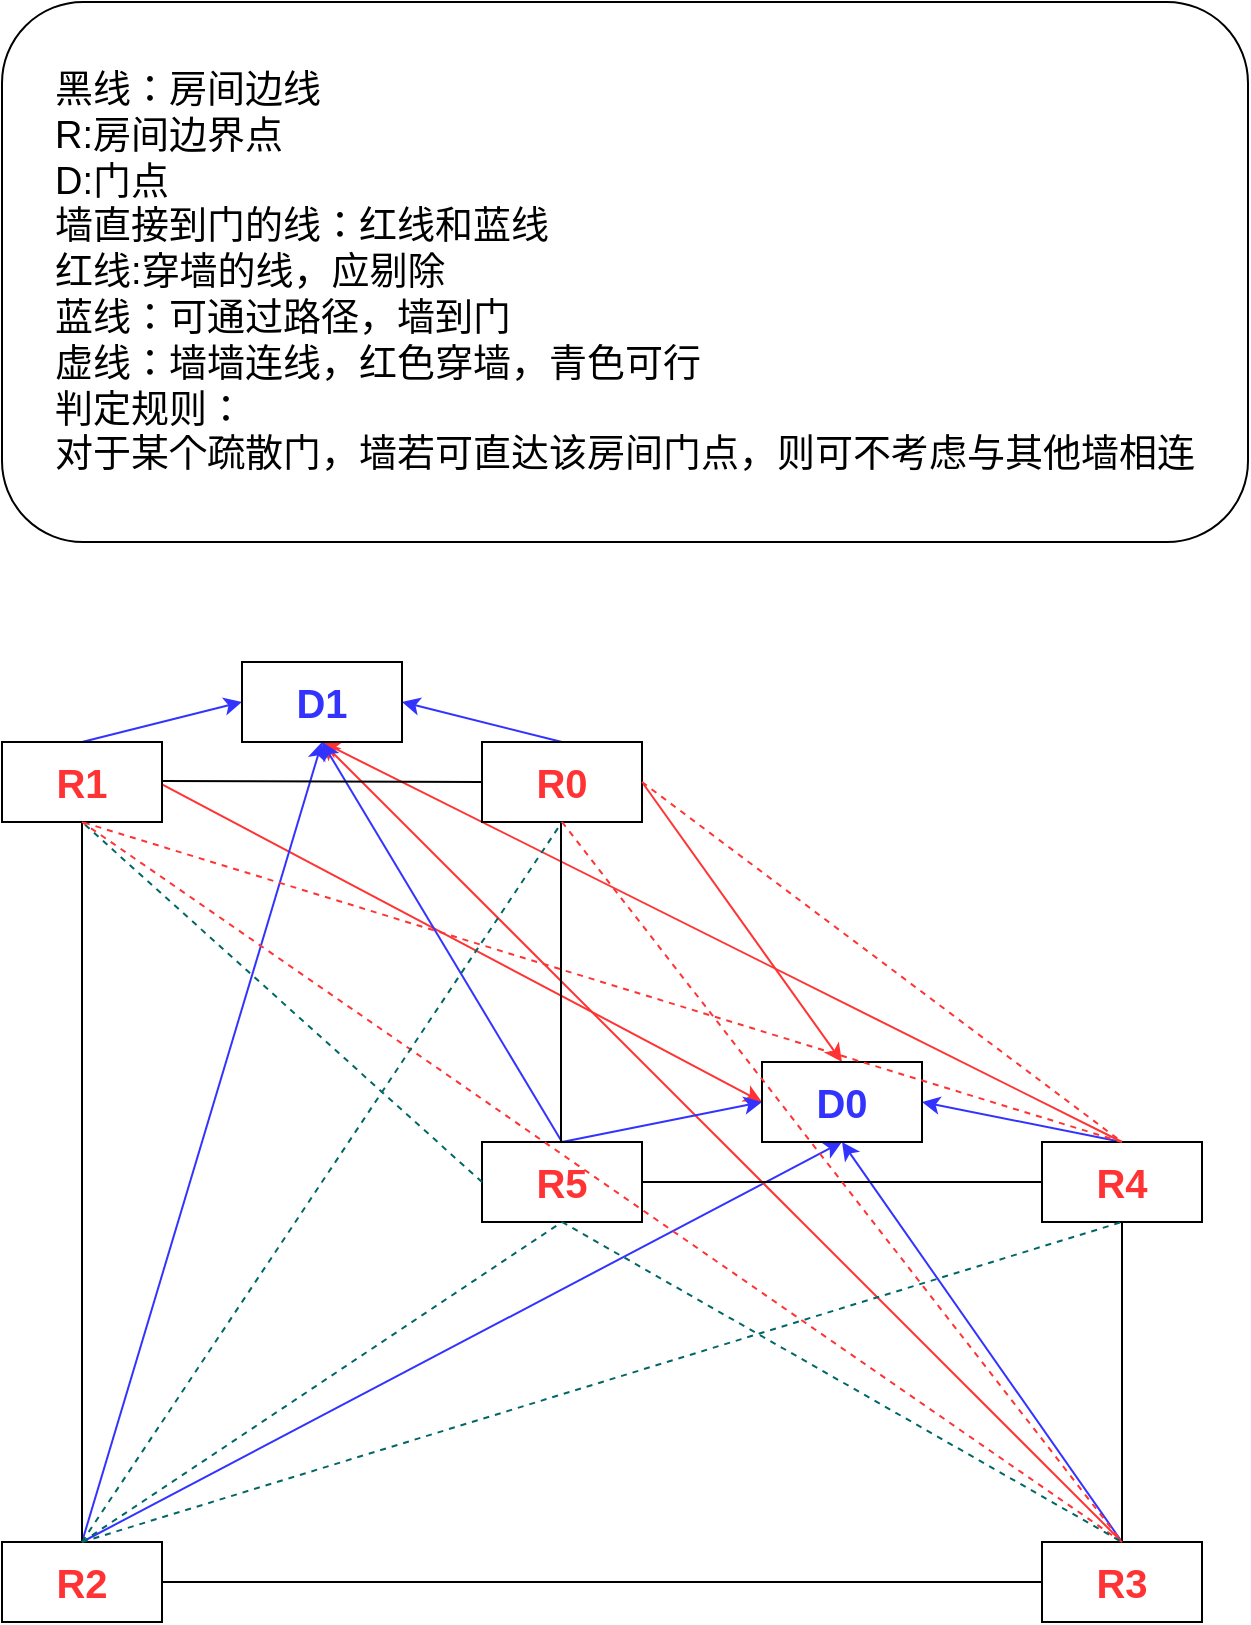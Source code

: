 <mxfile version="20.1.4" type="github">
  <diagram id="0pjU3X7fNCyHAQ0M_Ns7" name="第 1 页">
    <mxGraphModel dx="2585" dy="2613" grid="1" gridSize="10" guides="1" tooltips="1" connect="1" arrows="1" fold="1" page="1" pageScale="1" pageWidth="827" pageHeight="1169" math="0" shadow="0">
      <root>
        <mxCell id="0" />
        <mxCell id="1" parent="0" />
        <mxCell id="p2S-ftZfhc2I-dQ0Z8ts-49" style="edgeStyle=none;rounded=0;orthogonalLoop=1;jettySize=auto;html=1;exitX=0.5;exitY=0;exitDx=0;exitDy=0;entryX=0;entryY=0.5;entryDx=0;entryDy=0;fontSize=20;fontColor=#3333FF;strokeColor=#3333FF;" edge="1" parent="1" source="p2S-ftZfhc2I-dQ0Z8ts-1" target="p2S-ftZfhc2I-dQ0Z8ts-13">
          <mxGeometry relative="1" as="geometry" />
        </mxCell>
        <mxCell id="p2S-ftZfhc2I-dQ0Z8ts-50" style="edgeStyle=none;rounded=0;orthogonalLoop=1;jettySize=auto;html=1;exitX=0.5;exitY=0;exitDx=0;exitDy=0;entryX=0;entryY=0.5;entryDx=0;entryDy=0;fontSize=20;fontColor=#3333FF;strokeColor=#FF3333;" edge="1" parent="1" source="p2S-ftZfhc2I-dQ0Z8ts-1" target="p2S-ftZfhc2I-dQ0Z8ts-14">
          <mxGeometry relative="1" as="geometry" />
        </mxCell>
        <mxCell id="p2S-ftZfhc2I-dQ0Z8ts-1" value="&lt;b&gt;&lt;font color=&quot;#ff3333&quot; style=&quot;font-size: 20px;&quot;&gt;R1&lt;/font&gt;&lt;/b&gt;" style="rounded=0;whiteSpace=wrap;html=1;" vertex="1" parent="1">
          <mxGeometry x="40" y="80" width="80" height="40" as="geometry" />
        </mxCell>
        <mxCell id="p2S-ftZfhc2I-dQ0Z8ts-39" style="edgeStyle=none;rounded=0;orthogonalLoop=1;jettySize=auto;html=1;exitX=0.5;exitY=0;exitDx=0;exitDy=0;entryX=0.5;entryY=1;entryDx=0;entryDy=0;fontSize=20;fontColor=#3333FF;strokeColor=#3333FF;" edge="1" parent="1" source="p2S-ftZfhc2I-dQ0Z8ts-8" target="p2S-ftZfhc2I-dQ0Z8ts-13">
          <mxGeometry relative="1" as="geometry" />
        </mxCell>
        <mxCell id="p2S-ftZfhc2I-dQ0Z8ts-44" style="edgeStyle=none;rounded=0;orthogonalLoop=1;jettySize=auto;html=1;exitX=0.5;exitY=0;exitDx=0;exitDy=0;fontSize=20;fontColor=#3333FF;strokeColor=#3333FF;" edge="1" parent="1" source="p2S-ftZfhc2I-dQ0Z8ts-8">
          <mxGeometry relative="1" as="geometry">
            <mxPoint x="460" y="280" as="targetPoint" />
          </mxGeometry>
        </mxCell>
        <mxCell id="p2S-ftZfhc2I-dQ0Z8ts-8" value="&lt;b&gt;&lt;font color=&quot;#ff3333&quot; style=&quot;font-size: 20px;&quot;&gt;R2&lt;/font&gt;&lt;/b&gt;" style="rounded=0;whiteSpace=wrap;html=1;" vertex="1" parent="1">
          <mxGeometry x="40" y="480" width="80" height="40" as="geometry" />
        </mxCell>
        <mxCell id="p2S-ftZfhc2I-dQ0Z8ts-43" style="edgeStyle=none;rounded=0;orthogonalLoop=1;jettySize=auto;html=1;exitX=0.5;exitY=0;exitDx=0;exitDy=0;fontSize=20;fontColor=#3333FF;strokeColor=#3333FF;entryX=0.5;entryY=1;entryDx=0;entryDy=0;" edge="1" parent="1" source="p2S-ftZfhc2I-dQ0Z8ts-9" target="p2S-ftZfhc2I-dQ0Z8ts-14">
          <mxGeometry relative="1" as="geometry">
            <mxPoint x="480" y="320" as="targetPoint" />
          </mxGeometry>
        </mxCell>
        <mxCell id="p2S-ftZfhc2I-dQ0Z8ts-45" style="edgeStyle=none;rounded=0;orthogonalLoop=1;jettySize=auto;html=1;exitX=0.5;exitY=0;exitDx=0;exitDy=0;entryX=0.5;entryY=1;entryDx=0;entryDy=0;fontSize=20;fontColor=#3333FF;strokeColor=#FF3333;" edge="1" parent="1" source="p2S-ftZfhc2I-dQ0Z8ts-9" target="p2S-ftZfhc2I-dQ0Z8ts-13">
          <mxGeometry relative="1" as="geometry" />
        </mxCell>
        <mxCell id="p2S-ftZfhc2I-dQ0Z8ts-9" value="&lt;b&gt;&lt;font color=&quot;#ff3333&quot; style=&quot;font-size: 20px;&quot;&gt;R3&lt;/font&gt;&lt;/b&gt;" style="rounded=0;whiteSpace=wrap;html=1;" vertex="1" parent="1">
          <mxGeometry x="560" y="480" width="80" height="40" as="geometry" />
        </mxCell>
        <mxCell id="p2S-ftZfhc2I-dQ0Z8ts-53" style="edgeStyle=none;rounded=0;orthogonalLoop=1;jettySize=auto;html=1;exitX=0.5;exitY=0;exitDx=0;exitDy=0;entryX=1;entryY=0.5;entryDx=0;entryDy=0;fontSize=20;fontColor=#3333FF;strokeColor=#3333FF;" edge="1" parent="1" source="p2S-ftZfhc2I-dQ0Z8ts-10" target="p2S-ftZfhc2I-dQ0Z8ts-14">
          <mxGeometry relative="1" as="geometry" />
        </mxCell>
        <mxCell id="p2S-ftZfhc2I-dQ0Z8ts-54" style="edgeStyle=none;rounded=0;orthogonalLoop=1;jettySize=auto;html=1;exitX=0.5;exitY=0;exitDx=0;exitDy=0;entryX=0.5;entryY=1;entryDx=0;entryDy=0;fontSize=20;fontColor=#3333FF;strokeColor=#FF3333;" edge="1" parent="1" source="p2S-ftZfhc2I-dQ0Z8ts-10" target="p2S-ftZfhc2I-dQ0Z8ts-13">
          <mxGeometry relative="1" as="geometry" />
        </mxCell>
        <mxCell id="p2S-ftZfhc2I-dQ0Z8ts-10" value="&lt;b&gt;&lt;font color=&quot;#ff3333&quot; style=&quot;font-size: 20px;&quot;&gt;R4&lt;/font&gt;&lt;/b&gt;" style="rounded=0;whiteSpace=wrap;html=1;" vertex="1" parent="1">
          <mxGeometry x="560" y="280" width="80" height="40" as="geometry" />
        </mxCell>
        <mxCell id="p2S-ftZfhc2I-dQ0Z8ts-55" style="edgeStyle=none;rounded=0;orthogonalLoop=1;jettySize=auto;html=1;exitX=0.5;exitY=0;exitDx=0;exitDy=0;entryX=0;entryY=0.5;entryDx=0;entryDy=0;fontSize=20;fontColor=#3333FF;strokeColor=#3333FF;" edge="1" parent="1" source="p2S-ftZfhc2I-dQ0Z8ts-11" target="p2S-ftZfhc2I-dQ0Z8ts-14">
          <mxGeometry relative="1" as="geometry" />
        </mxCell>
        <mxCell id="p2S-ftZfhc2I-dQ0Z8ts-56" style="edgeStyle=none;rounded=0;orthogonalLoop=1;jettySize=auto;html=1;exitX=0.5;exitY=0;exitDx=0;exitDy=0;fontSize=20;fontColor=#3333FF;strokeColor=#3333FF;" edge="1" parent="1" source="p2S-ftZfhc2I-dQ0Z8ts-11">
          <mxGeometry relative="1" as="geometry">
            <mxPoint x="200" y="80.0" as="targetPoint" />
          </mxGeometry>
        </mxCell>
        <mxCell id="p2S-ftZfhc2I-dQ0Z8ts-11" value="&lt;b&gt;&lt;font color=&quot;#ff3333&quot; style=&quot;font-size: 20px;&quot;&gt;R5&lt;/font&gt;&lt;/b&gt;" style="rounded=0;whiteSpace=wrap;html=1;" vertex="1" parent="1">
          <mxGeometry x="280" y="280" width="80" height="40" as="geometry" />
        </mxCell>
        <mxCell id="p2S-ftZfhc2I-dQ0Z8ts-51" style="edgeStyle=none;rounded=0;orthogonalLoop=1;jettySize=auto;html=1;exitX=0.5;exitY=0;exitDx=0;exitDy=0;entryX=1;entryY=0.5;entryDx=0;entryDy=0;fontSize=20;fontColor=#3333FF;strokeColor=#3333FF;" edge="1" parent="1" source="p2S-ftZfhc2I-dQ0Z8ts-12" target="p2S-ftZfhc2I-dQ0Z8ts-13">
          <mxGeometry relative="1" as="geometry" />
        </mxCell>
        <mxCell id="p2S-ftZfhc2I-dQ0Z8ts-52" style="edgeStyle=none;rounded=0;orthogonalLoop=1;jettySize=auto;html=1;exitX=1;exitY=0.5;exitDx=0;exitDy=0;entryX=0.5;entryY=0;entryDx=0;entryDy=0;fontSize=20;fontColor=#3333FF;strokeColor=#FF3333;" edge="1" parent="1" source="p2S-ftZfhc2I-dQ0Z8ts-12" target="p2S-ftZfhc2I-dQ0Z8ts-14">
          <mxGeometry relative="1" as="geometry" />
        </mxCell>
        <mxCell id="p2S-ftZfhc2I-dQ0Z8ts-12" value="&lt;b&gt;&lt;font color=&quot;#ff3333&quot; style=&quot;font-size: 20px;&quot;&gt;R0&lt;/font&gt;&lt;/b&gt;" style="rounded=0;whiteSpace=wrap;html=1;" vertex="1" parent="1">
          <mxGeometry x="280" y="80" width="80" height="40" as="geometry" />
        </mxCell>
        <mxCell id="p2S-ftZfhc2I-dQ0Z8ts-13" value="&lt;b&gt;&lt;font color=&quot;#3333ff&quot; style=&quot;font-size: 20px;&quot;&gt;D1&lt;/font&gt;&lt;/b&gt;" style="rounded=0;whiteSpace=wrap;html=1;" vertex="1" parent="1">
          <mxGeometry x="160" y="40" width="80" height="40" as="geometry" />
        </mxCell>
        <mxCell id="p2S-ftZfhc2I-dQ0Z8ts-14" value="&lt;b&gt;&lt;font color=&quot;#3333ff&quot; style=&quot;font-size: 20px;&quot;&gt;D0&lt;/font&gt;&lt;/b&gt;" style="rounded=0;whiteSpace=wrap;html=1;" vertex="1" parent="1">
          <mxGeometry x="420" y="240" width="80" height="40" as="geometry" />
        </mxCell>
        <mxCell id="p2S-ftZfhc2I-dQ0Z8ts-16" value="" style="endArrow=none;html=1;rounded=0;fontSize=20;fontColor=#3333FF;exitX=0.5;exitY=0;exitDx=0;exitDy=0;strokeColor=#000000;" edge="1" parent="1" source="p2S-ftZfhc2I-dQ0Z8ts-8">
          <mxGeometry width="50" height="50" relative="1" as="geometry">
            <mxPoint x="80" y="470" as="sourcePoint" />
            <mxPoint x="80" y="120" as="targetPoint" />
          </mxGeometry>
        </mxCell>
        <mxCell id="p2S-ftZfhc2I-dQ0Z8ts-21" value="" style="endArrow=none;html=1;rounded=0;fontSize=20;fontColor=#3333FF;entryX=0;entryY=0.5;entryDx=0;entryDy=0;strokeColor=#000000;" edge="1" parent="1" target="p2S-ftZfhc2I-dQ0Z8ts-9">
          <mxGeometry width="50" height="50" relative="1" as="geometry">
            <mxPoint x="120" y="500" as="sourcePoint" />
            <mxPoint x="170" y="450" as="targetPoint" />
          </mxGeometry>
        </mxCell>
        <mxCell id="p2S-ftZfhc2I-dQ0Z8ts-27" value="" style="endArrow=none;html=1;rounded=0;fontSize=20;fontColor=#3333FF;entryX=0.5;entryY=1;entryDx=0;entryDy=0;strokeColor=#000000;" edge="1" parent="1" target="p2S-ftZfhc2I-dQ0Z8ts-10">
          <mxGeometry width="50" height="50" relative="1" as="geometry">
            <mxPoint x="600" y="480" as="sourcePoint" />
            <mxPoint x="650" y="430" as="targetPoint" />
          </mxGeometry>
        </mxCell>
        <mxCell id="p2S-ftZfhc2I-dQ0Z8ts-28" value="" style="endArrow=none;html=1;rounded=0;fontSize=20;fontColor=#3333FF;entryX=0.5;entryY=1;entryDx=0;entryDy=0;strokeColor=#000000;" edge="1" parent="1">
          <mxGeometry width="50" height="50" relative="1" as="geometry">
            <mxPoint x="319.5" y="280" as="sourcePoint" />
            <mxPoint x="319.5" y="120" as="targetPoint" />
          </mxGeometry>
        </mxCell>
        <mxCell id="p2S-ftZfhc2I-dQ0Z8ts-29" value="" style="endArrow=none;html=1;rounded=0;fontSize=20;fontColor=#3333FF;strokeColor=#000000;" edge="1" parent="1">
          <mxGeometry width="50" height="50" relative="1" as="geometry">
            <mxPoint x="120" y="99.5" as="sourcePoint" />
            <mxPoint x="280" y="100" as="targetPoint" />
          </mxGeometry>
        </mxCell>
        <mxCell id="p2S-ftZfhc2I-dQ0Z8ts-30" value="" style="endArrow=none;html=1;rounded=0;fontSize=20;fontColor=#3333FF;entryX=0;entryY=0.5;entryDx=0;entryDy=0;strokeColor=#000000;" edge="1" parent="1" target="p2S-ftZfhc2I-dQ0Z8ts-10">
          <mxGeometry width="50" height="50" relative="1" as="geometry">
            <mxPoint x="360" y="300" as="sourcePoint" />
            <mxPoint x="410" y="250" as="targetPoint" />
          </mxGeometry>
        </mxCell>
        <mxCell id="p2S-ftZfhc2I-dQ0Z8ts-57" value="&lt;div style=&quot;text-align: left; font-size: 19px;&quot;&gt;&lt;span style=&quot;background-color: initial;&quot;&gt;&lt;font style=&quot;font-size: 19px;&quot; color=&quot;#000000&quot;&gt;黑线：房间边线&lt;/font&gt;&lt;/span&gt;&lt;/div&gt;&lt;div style=&quot;text-align: left; font-size: 19px;&quot;&gt;&lt;span style=&quot;background-color: initial;&quot;&gt;&lt;font style=&quot;font-size: 19px;&quot; color=&quot;#000000&quot;&gt;R:房间边界点&lt;/font&gt;&lt;/span&gt;&lt;/div&gt;&lt;div style=&quot;text-align: left; font-size: 19px;&quot;&gt;&lt;span style=&quot;background-color: initial;&quot;&gt;&lt;font style=&quot;font-size: 19px;&quot; color=&quot;#000000&quot;&gt;D:门点&lt;/font&gt;&lt;/span&gt;&lt;/div&gt;&lt;div style=&quot;text-align: left; font-size: 19px;&quot;&gt;&lt;font style=&quot;font-size: 19px;&quot; color=&quot;#000000&quot;&gt;墙直接到门的线：红线和蓝线&lt;span style=&quot;background-color: initial;&quot;&gt;&lt;br&gt;&lt;/span&gt;&lt;/font&gt;&lt;/div&gt;&lt;div style=&quot;text-align: left; font-size: 19px;&quot;&gt;&lt;span style=&quot;background-color: initial;&quot;&gt;&lt;font style=&quot;font-size: 19px;&quot; color=&quot;#000000&quot;&gt;红线:穿墙的线，应剔除&lt;/font&gt;&lt;/span&gt;&lt;/div&gt;&lt;div style=&quot;text-align: left; font-size: 19px;&quot;&gt;&lt;span style=&quot;background-color: initial;&quot;&gt;&lt;font style=&quot;font-size: 19px;&quot; color=&quot;#000000&quot;&gt;蓝线：可通过路径，墙到门&lt;/font&gt;&lt;/span&gt;&lt;/div&gt;&lt;div style=&quot;text-align: left; font-size: 19px;&quot;&gt;&lt;span style=&quot;background-color: initial;&quot;&gt;&lt;font style=&quot;font-size: 19px;&quot; color=&quot;#000000&quot;&gt;虚线：墙墙连线，红色穿墙，青色可行&lt;/font&gt;&lt;/span&gt;&lt;/div&gt;&lt;div style=&quot;text-align: left; font-size: 19px;&quot;&gt;&lt;span style=&quot;background-color: initial;&quot;&gt;&lt;font style=&quot;font-size: 19px;&quot; color=&quot;#000000&quot;&gt;判定规则：&lt;/font&gt;&lt;/span&gt;&lt;/div&gt;&lt;div style=&quot;text-align: left; font-size: 19px;&quot;&gt;&lt;font style=&quot;font-size: 19px;&quot;&gt;&lt;span style=&quot;background-color: initial;&quot;&gt;&lt;font style=&quot;font-size: 19px;&quot; color=&quot;#000000&quot;&gt;对于某个疏散门，&lt;/font&gt;&lt;/span&gt;&lt;span style=&quot;color: rgb(0, 0, 0); background-color: initial;&quot;&gt;墙若可直达该房间门点，则可不考虑与其他墙相连&lt;/span&gt;&lt;/font&gt;&lt;/div&gt;" style="rounded=1;whiteSpace=wrap;html=1;fontSize=20;fontColor=#3333FF;" vertex="1" parent="1">
          <mxGeometry x="40" y="-290" width="623" height="270" as="geometry" />
        </mxCell>
        <mxCell id="p2S-ftZfhc2I-dQ0Z8ts-61" value="" style="endArrow=none;dashed=1;html=1;rounded=0;fontSize=20;fontColor=#3333FF;strokeColor=#006666;entryX=0.5;entryY=1;entryDx=0;entryDy=0;exitX=0;exitY=0.5;exitDx=0;exitDy=0;" edge="1" parent="1" source="p2S-ftZfhc2I-dQ0Z8ts-11" target="p2S-ftZfhc2I-dQ0Z8ts-1">
          <mxGeometry width="50" height="50" relative="1" as="geometry">
            <mxPoint x="350" y="250" as="sourcePoint" />
            <mxPoint x="400" y="200" as="targetPoint" />
          </mxGeometry>
        </mxCell>
        <mxCell id="p2S-ftZfhc2I-dQ0Z8ts-62" value="" style="endArrow=none;dashed=1;html=1;rounded=0;fontSize=20;fontColor=#FF3333;strokeColor=#FF3333;exitX=0.5;exitY=0;exitDx=0;exitDy=0;labelBorderColor=#FF3333;labelBackgroundColor=#FF3333;" edge="1" parent="1" source="p2S-ftZfhc2I-dQ0Z8ts-9">
          <mxGeometry width="50" height="50" relative="1" as="geometry">
            <mxPoint x="350" y="250" as="sourcePoint" />
            <mxPoint x="80" y="120" as="targetPoint" />
          </mxGeometry>
        </mxCell>
        <mxCell id="p2S-ftZfhc2I-dQ0Z8ts-63" value="" style="endArrow=none;dashed=1;html=1;rounded=0;fontSize=20;fontColor=#3333FF;strokeColor=#006666;entryX=0.5;entryY=1;entryDx=0;entryDy=0;exitX=0.5;exitY=0;exitDx=0;exitDy=0;" edge="1" parent="1" source="p2S-ftZfhc2I-dQ0Z8ts-8" target="p2S-ftZfhc2I-dQ0Z8ts-12">
          <mxGeometry width="50" height="50" relative="1" as="geometry">
            <mxPoint x="420" y="660" as="sourcePoint" />
            <mxPoint x="220" y="480" as="targetPoint" />
          </mxGeometry>
        </mxCell>
        <mxCell id="p2S-ftZfhc2I-dQ0Z8ts-64" value="" style="endArrow=none;dashed=1;html=1;rounded=0;fontSize=20;fontColor=#3333FF;strokeColor=#006666;entryX=0.5;entryY=1;entryDx=0;entryDy=0;exitX=0.5;exitY=0;exitDx=0;exitDy=0;" edge="1" parent="1" source="p2S-ftZfhc2I-dQ0Z8ts-8" target="p2S-ftZfhc2I-dQ0Z8ts-11">
          <mxGeometry width="50" height="50" relative="1" as="geometry">
            <mxPoint x="120" y="500" as="sourcePoint" />
            <mxPoint x="360" y="140" as="targetPoint" />
          </mxGeometry>
        </mxCell>
        <mxCell id="p2S-ftZfhc2I-dQ0Z8ts-65" value="" style="endArrow=none;dashed=1;html=1;rounded=0;fontSize=20;fontColor=#3333FF;strokeColor=#006666;entryX=0.5;entryY=1;entryDx=0;entryDy=0;exitX=0.5;exitY=0;exitDx=0;exitDy=0;" edge="1" parent="1" source="p2S-ftZfhc2I-dQ0Z8ts-8" target="p2S-ftZfhc2I-dQ0Z8ts-10">
          <mxGeometry width="50" height="50" relative="1" as="geometry">
            <mxPoint x="90" y="490" as="sourcePoint" />
            <mxPoint x="330" y="330" as="targetPoint" />
          </mxGeometry>
        </mxCell>
        <mxCell id="p2S-ftZfhc2I-dQ0Z8ts-66" value="" style="endArrow=none;dashed=1;html=1;rounded=0;fontSize=20;fontColor=#3333FF;strokeColor=#006666;entryX=0.5;entryY=0;entryDx=0;entryDy=0;exitX=0.5;exitY=1;exitDx=0;exitDy=0;" edge="1" parent="1" source="p2S-ftZfhc2I-dQ0Z8ts-11" target="p2S-ftZfhc2I-dQ0Z8ts-9">
          <mxGeometry width="50" height="50" relative="1" as="geometry">
            <mxPoint x="90" y="490" as="sourcePoint" />
            <mxPoint x="610" y="330" as="targetPoint" />
          </mxGeometry>
        </mxCell>
        <mxCell id="p2S-ftZfhc2I-dQ0Z8ts-67" value="" style="endArrow=none;dashed=1;html=1;rounded=0;fontSize=20;fontColor=#3333FF;strokeColor=#FF3333;" edge="1" parent="1">
          <mxGeometry width="50" height="50" relative="1" as="geometry">
            <mxPoint x="320" y="120" as="sourcePoint" />
            <mxPoint x="600" y="480" as="targetPoint" />
          </mxGeometry>
        </mxCell>
        <mxCell id="p2S-ftZfhc2I-dQ0Z8ts-68" value="" style="endArrow=none;dashed=1;html=1;rounded=0;fontSize=20;fontColor=#3333FF;strokeColor=#FF3333;entryX=0.5;entryY=0;entryDx=0;entryDy=0;exitX=1;exitY=0.5;exitDx=0;exitDy=0;" edge="1" parent="1" source="p2S-ftZfhc2I-dQ0Z8ts-12" target="p2S-ftZfhc2I-dQ0Z8ts-10">
          <mxGeometry width="50" height="50" relative="1" as="geometry">
            <mxPoint x="330" y="130" as="sourcePoint" />
            <mxPoint x="610" y="490" as="targetPoint" />
          </mxGeometry>
        </mxCell>
        <mxCell id="p2S-ftZfhc2I-dQ0Z8ts-69" value="" style="endArrow=none;dashed=1;html=1;rounded=0;fontSize=20;fontColor=#FF3333;strokeColor=#FF3333;exitX=0.5;exitY=0;exitDx=0;exitDy=0;labelBorderColor=#FF3333;labelBackgroundColor=#FF3333;" edge="1" parent="1" source="p2S-ftZfhc2I-dQ0Z8ts-10">
          <mxGeometry width="50" height="50" relative="1" as="geometry">
            <mxPoint x="610" y="490.0" as="sourcePoint" />
            <mxPoint x="80" y="120" as="targetPoint" />
          </mxGeometry>
        </mxCell>
      </root>
    </mxGraphModel>
  </diagram>
</mxfile>
